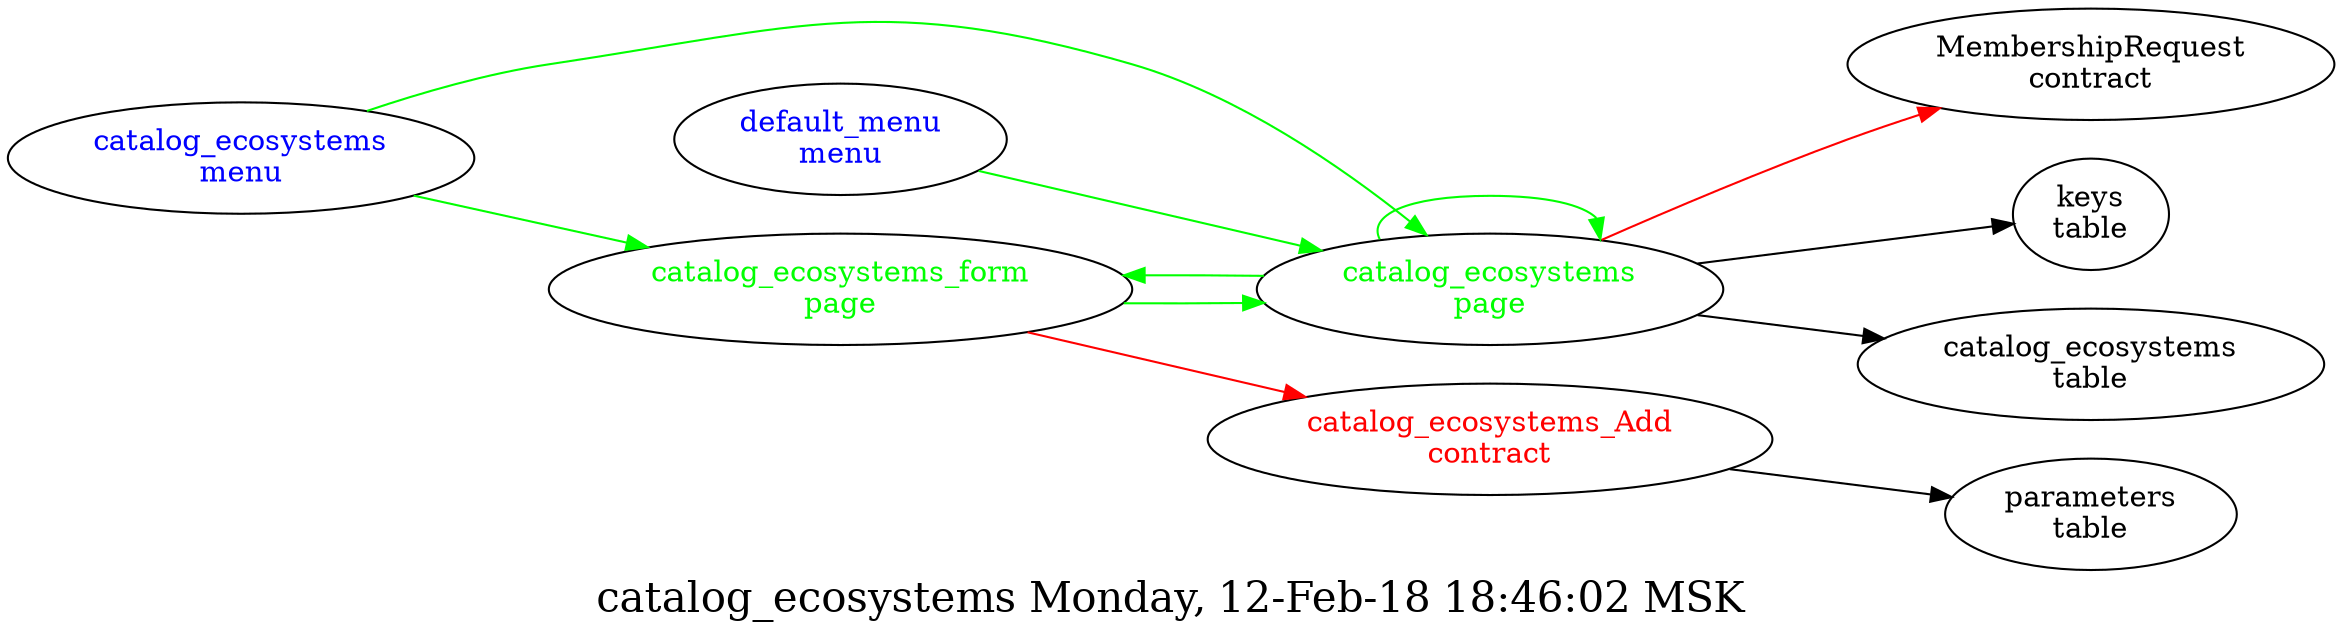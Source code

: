 digraph G {
fontsize="20.0";
label="catalog_ecosystems Monday, 12-Feb-18 18:46:02 MSK";
rankdir=LR;
"catalog_ecosystems_Add\ncontract" -> "parameters\ntable"
"catalog_ecosystems_Add\ncontract" [fontcolor=red, group=contracts];
"catalog_ecosystems\nmenu" -> "catalog_ecosystems\npage"  [ color=green ]
"catalog_ecosystems\nmenu" -> "catalog_ecosystems_form\npage"  [ color=green ]
"catalog_ecosystems\nmenu" [fontcolor=blue, group=menus];
"default_menu\nmenu" -> "catalog_ecosystems\npage"  [ color=green ]
"default_menu\nmenu" [fontcolor=blue, group=menus];
"catalog_ecosystems\npage" -> "MembershipRequest\ncontract"  [ color=red ]
"catalog_ecosystems\npage" -> "keys\ntable"
"catalog_ecosystems\npage" -> "catalog_ecosystems\ntable"
"catalog_ecosystems\npage" -> "catalog_ecosystems\npage"  [ color=green ]
"catalog_ecosystems\npage" -> "catalog_ecosystems_form\npage"  [ color=green ]
"catalog_ecosystems\npage" [fontcolor=green, group=pages];
"catalog_ecosystems_form\npage" -> "catalog_ecosystems_Add\ncontract"  [ color=red ]
"catalog_ecosystems_form\npage" -> "catalog_ecosystems\npage"  [ color=green ]
"catalog_ecosystems_form\npage" [fontcolor=green, group=pages];
"catalog_ecosystems\ntable" [group=tables];
}

